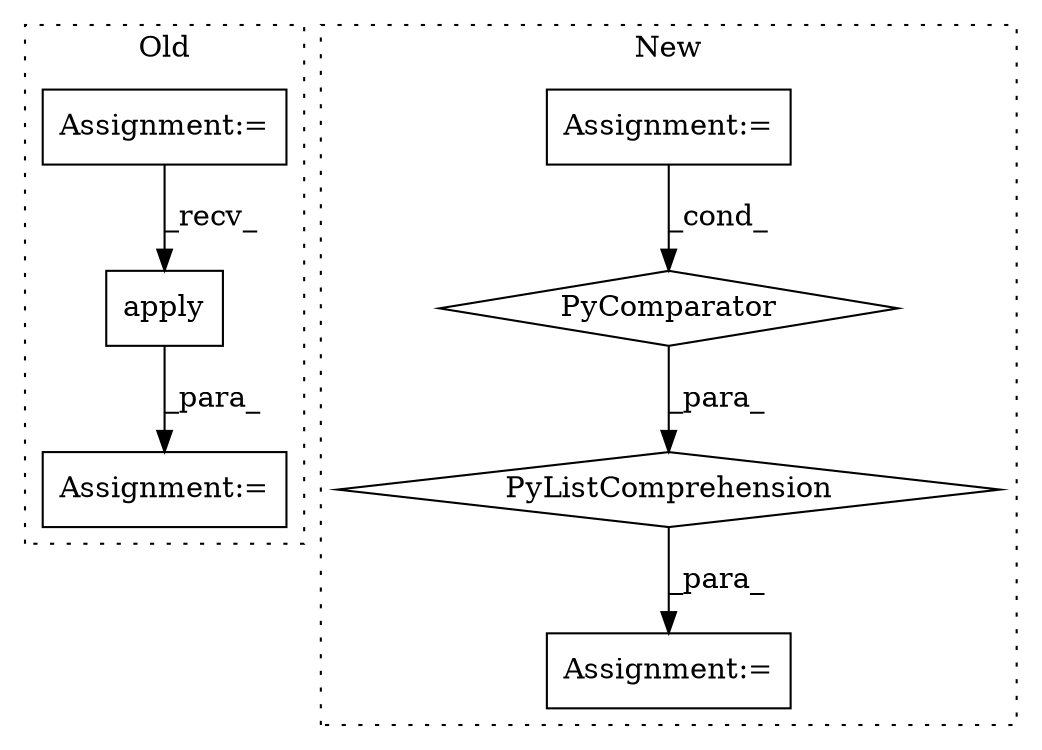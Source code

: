 digraph G {
subgraph cluster0 {
1 [label="apply" a="32" s="6899,6933" l="6,1" shape="box"];
6 [label="Assignment:=" a="7" s="6614" l="1" shape="box"];
7 [label="Assignment:=" a="7" s="6885" l="1" shape="box"];
label = "Old";
style="dotted";
}
subgraph cluster1 {
2 [label="PyComparator" a="113" s="6602" l="23" shape="diamond"];
3 [label="Assignment:=" a="7" s="6602" l="23" shape="box"];
4 [label="Assignment:=" a="7" s="6426" l="1" shape="box"];
5 [label="PyListComprehension" a="109" s="6454" l="179" shape="diamond"];
label = "New";
style="dotted";
}
1 -> 7 [label="_para_"];
2 -> 5 [label="_para_"];
3 -> 2 [label="_cond_"];
5 -> 4 [label="_para_"];
6 -> 1 [label="_recv_"];
}